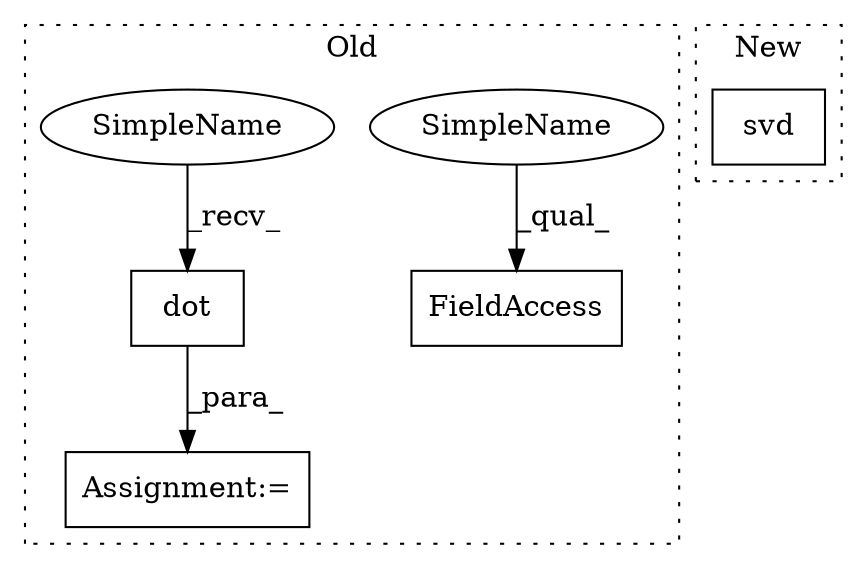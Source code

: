 digraph G {
subgraph cluster0 {
1 [label="dot" a="32" s="15003,15022" l="4,1" shape="box"];
3 [label="FieldAccess" a="22" s="15139" l="13" shape="box"];
4 [label="Assignment:=" a="7" s="14995" l="1" shape="box"];
5 [label="SimpleName" a="42" s="15139" l="5" shape="ellipse"];
6 [label="SimpleName" a="42" s="14997" l="5" shape="ellipse"];
label = "Old";
style="dotted";
}
subgraph cluster1 {
2 [label="svd" a="32" s="14671,14689" l="4,1" shape="box"];
label = "New";
style="dotted";
}
1 -> 4 [label="_para_"];
5 -> 3 [label="_qual_"];
6 -> 1 [label="_recv_"];
}